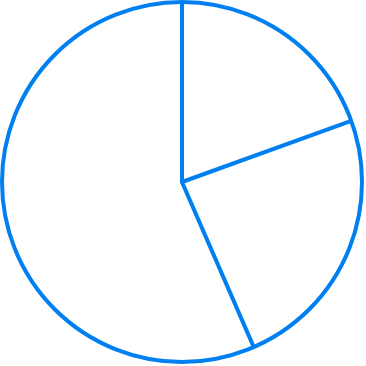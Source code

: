 <mxfile version="22.1.12" type="device">
  <diagram name="Page-1" id="iGlqgoNFJMvh8wpDt7c-">
    <mxGraphModel dx="1626" dy="751" grid="1" gridSize="10" guides="1" tooltips="1" connect="1" arrows="1" fold="1" page="1" pageScale="1" pageWidth="850" pageHeight="1100" math="0" shadow="0">
      <root>
        <mxCell id="0" />
        <mxCell id="1" parent="0" />
        <mxCell id="UUzbZkL67FZl8GsjGKg8-1" value="" style="html=1;verticalLabelPosition=bottom;align=center;labelBackgroundColor=#ffffff;verticalAlign=top;strokeWidth=2;strokeColor=#0080F0;shadow=0;dashed=0;shape=mxgraph.ios7.icons.pie_chart;" vertex="1" parent="1">
          <mxGeometry x="520" y="240" width="180" height="180" as="geometry" />
        </mxCell>
      </root>
    </mxGraphModel>
  </diagram>
</mxfile>
